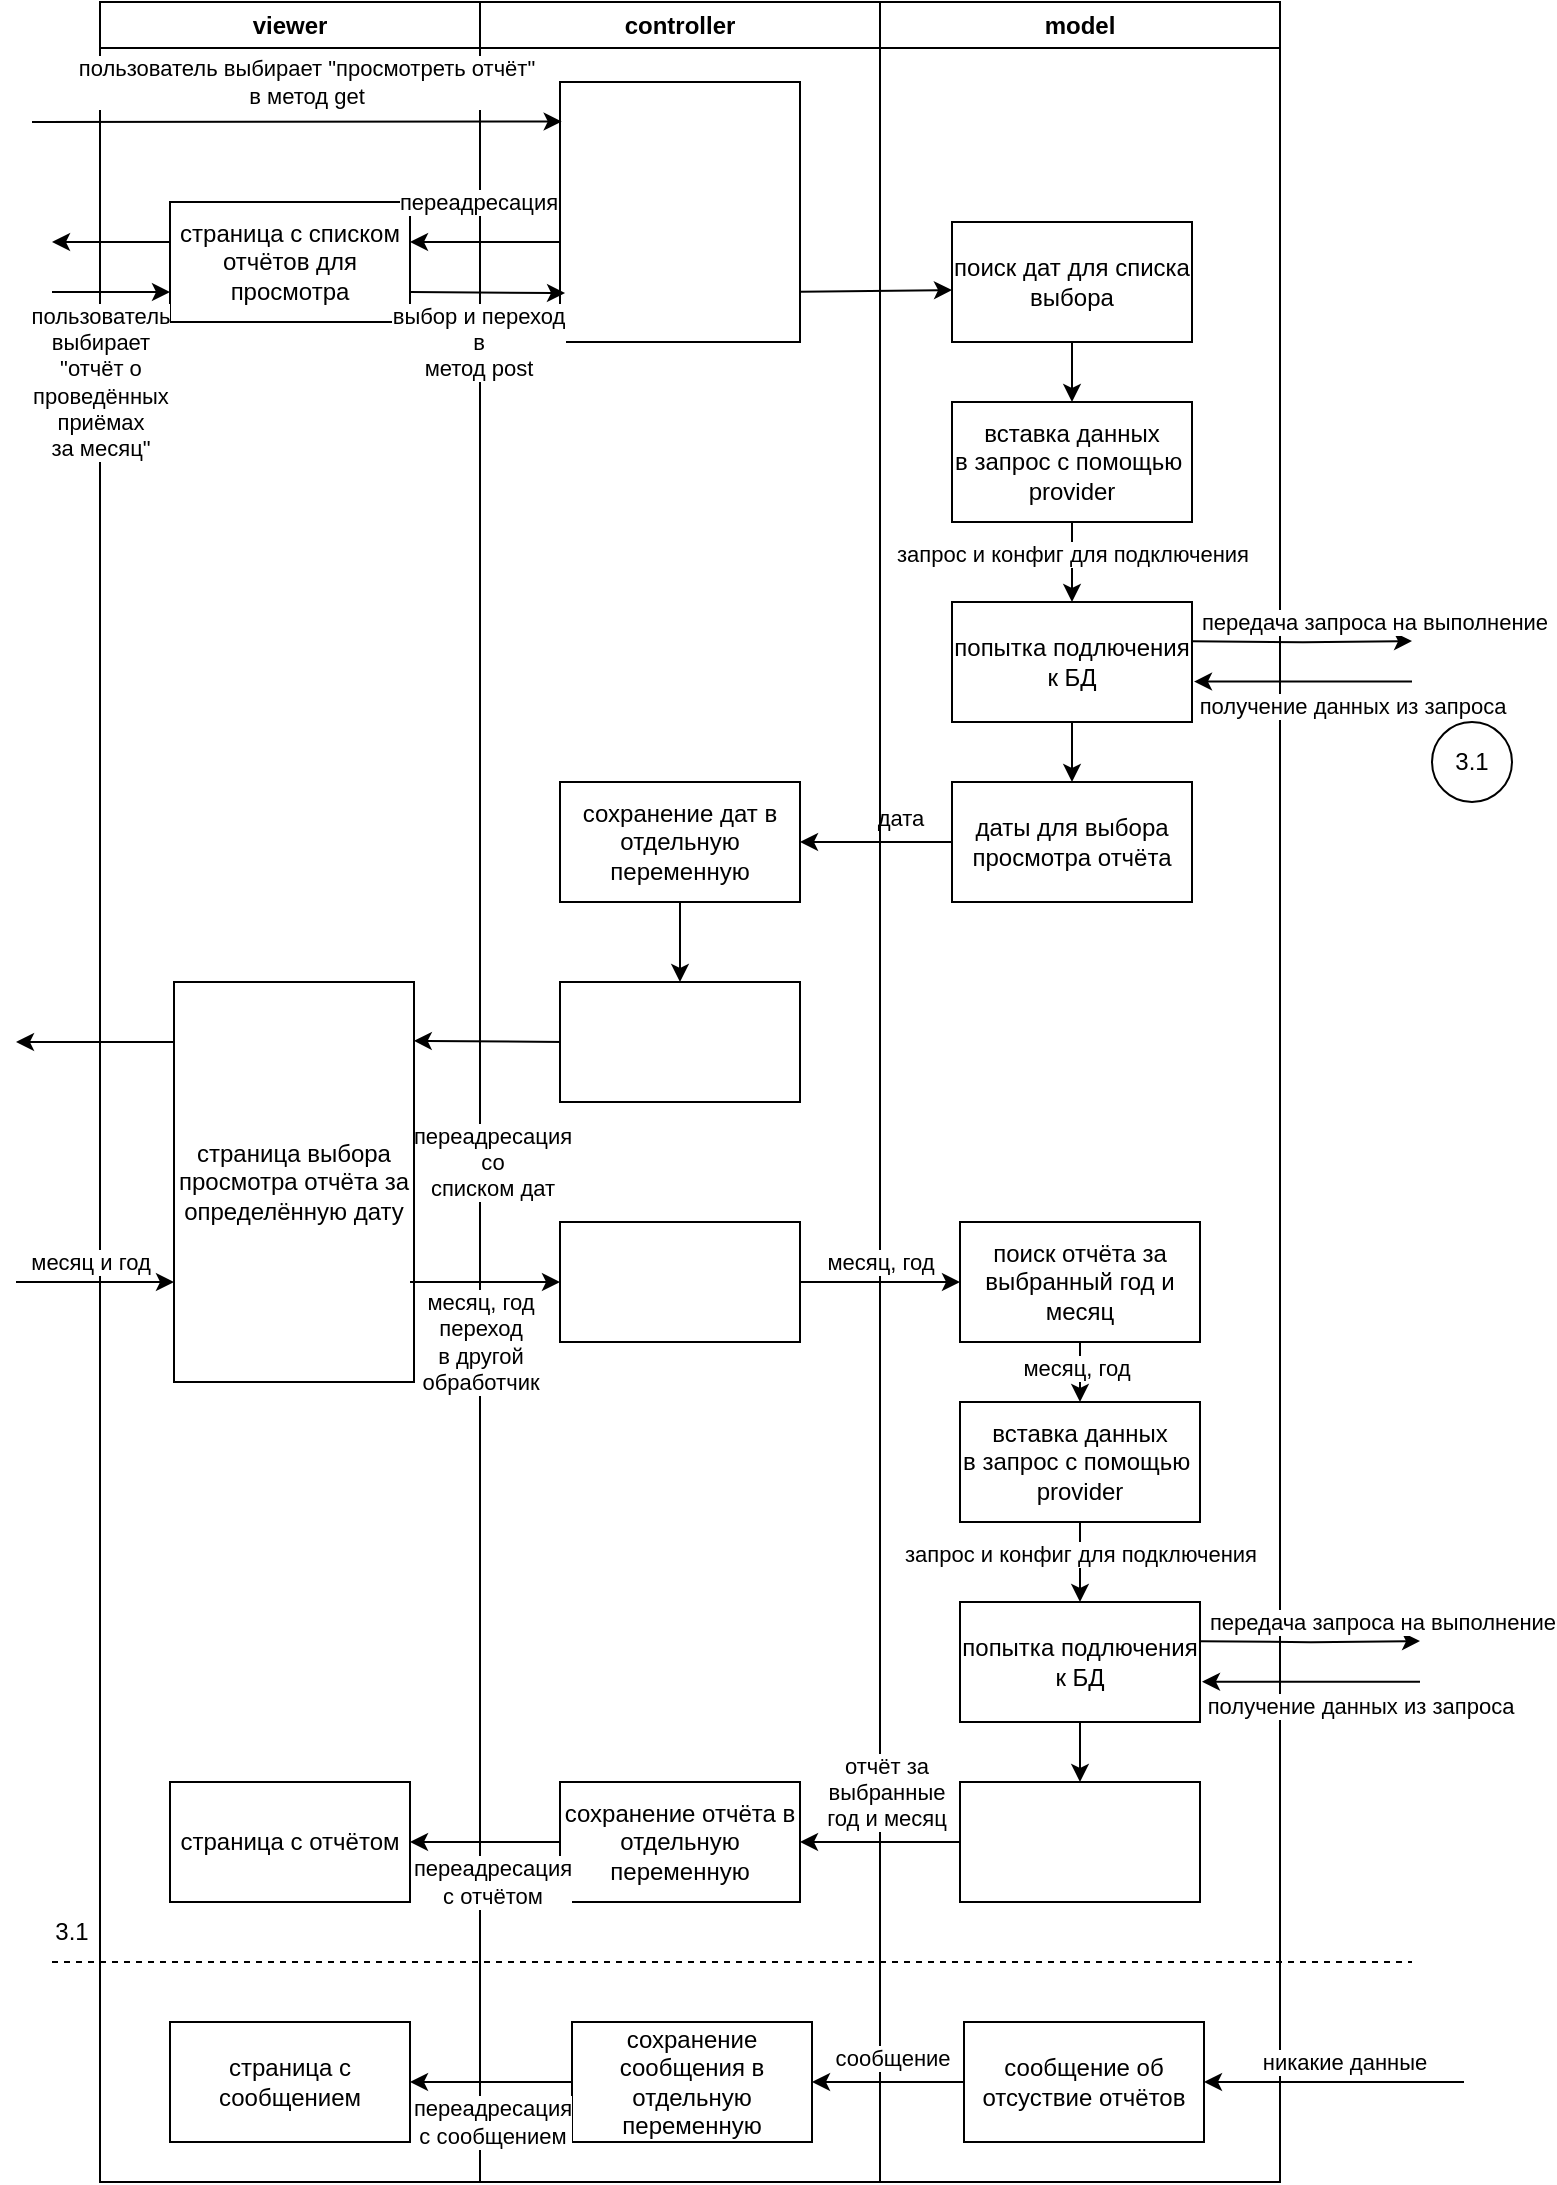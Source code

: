 <mxfile version="24.7.17">
  <diagram name="Страница — 1" id="LdLTfj-lvgIok6_mSB-F">
    <mxGraphModel dx="1985" dy="955" grid="1" gridSize="10" guides="1" tooltips="1" connect="1" arrows="1" fold="1" page="1" pageScale="1" pageWidth="827" pageHeight="1169" math="0" shadow="0">
      <root>
        <mxCell id="0" />
        <mxCell id="1" parent="0" />
        <mxCell id="dShI-NDeYbhsRi0nDRg--1" value="controller" style="swimlane;whiteSpace=wrap;html=1;" parent="1" vertex="1">
          <mxGeometry x="294" y="60" width="200" height="1090" as="geometry" />
        </mxCell>
        <mxCell id="dShI-NDeYbhsRi0nDRg--2" value="viewer" style="swimlane;whiteSpace=wrap;html=1;" parent="dShI-NDeYbhsRi0nDRg--1" vertex="1">
          <mxGeometry x="-190" width="190" height="1090" as="geometry" />
        </mxCell>
        <mxCell id="dShI-NDeYbhsRi0nDRg--3" value="страница с списком отчётов для просмотра" style="rounded=0;whiteSpace=wrap;html=1;" parent="dShI-NDeYbhsRi0nDRg--2" vertex="1">
          <mxGeometry x="35" y="100" width="120" height="60" as="geometry" />
        </mxCell>
        <mxCell id="dShI-NDeYbhsRi0nDRg--4" value="" style="endArrow=classic;html=1;rounded=0;entryX=1;entryY=0.5;entryDx=0;entryDy=0;" parent="dShI-NDeYbhsRi0nDRg--2" edge="1">
          <mxGeometry width="50" height="50" relative="1" as="geometry">
            <mxPoint x="236" y="120" as="sourcePoint" />
            <mxPoint x="155" y="120" as="targetPoint" />
          </mxGeometry>
        </mxCell>
        <mxCell id="dShI-NDeYbhsRi0nDRg--5" value="переадресация" style="edgeLabel;html=1;align=center;verticalAlign=middle;resizable=0;points=[];" parent="dShI-NDeYbhsRi0nDRg--4" vertex="1" connectable="0">
          <mxGeometry x="-0.14" y="2" relative="1" as="geometry">
            <mxPoint x="-12" y="-22" as="offset" />
          </mxGeometry>
        </mxCell>
        <mxCell id="dShI-NDeYbhsRi0nDRg--6" value="" style="endArrow=classic;html=1;rounded=0;" parent="dShI-NDeYbhsRi0nDRg--2" edge="1">
          <mxGeometry width="50" height="50" relative="1" as="geometry">
            <mxPoint x="35" y="120" as="sourcePoint" />
            <mxPoint x="-24" y="120" as="targetPoint" />
          </mxGeometry>
        </mxCell>
        <mxCell id="dShI-NDeYbhsRi0nDRg--16" value="" style="endArrow=classic;html=1;rounded=0;exitX=0;exitY=0.5;exitDx=0;exitDy=0;entryX=0.999;entryY=0.147;entryDx=0;entryDy=0;entryPerimeter=0;" parent="dShI-NDeYbhsRi0nDRg--2" target="dShI-NDeYbhsRi0nDRg--7" edge="1">
          <mxGeometry width="50" height="50" relative="1" as="geometry">
            <mxPoint x="232" y="520" as="sourcePoint" />
            <mxPoint x="158" y="518" as="targetPoint" />
          </mxGeometry>
        </mxCell>
        <mxCell id="dShI-NDeYbhsRi0nDRg--17" value="переадресация &lt;br&gt;со &lt;br&gt;списком дат" style="edgeLabel;html=1;align=center;verticalAlign=middle;resizable=0;points=[];" parent="dShI-NDeYbhsRi0nDRg--16" vertex="1" connectable="0">
          <mxGeometry x="0.327" y="-2" relative="1" as="geometry">
            <mxPoint x="14" y="62" as="offset" />
          </mxGeometry>
        </mxCell>
        <mxCell id="dShI-NDeYbhsRi0nDRg--7" value="страница выбора просмотра отчёта за определённую дату" style="rounded=0;whiteSpace=wrap;html=1;" parent="dShI-NDeYbhsRi0nDRg--2" vertex="1">
          <mxGeometry x="37" y="490" width="120" height="200" as="geometry" />
        </mxCell>
        <mxCell id="dShI-NDeYbhsRi0nDRg--8" value="" style="endArrow=classic;html=1;rounded=0;" parent="dShI-NDeYbhsRi0nDRg--2" edge="1">
          <mxGeometry width="50" height="50" relative="1" as="geometry">
            <mxPoint x="37" y="520" as="sourcePoint" />
            <mxPoint x="-42" y="520" as="targetPoint" />
          </mxGeometry>
        </mxCell>
        <mxCell id="dShI-NDeYbhsRi0nDRg--86" value="" style="endArrow=classic;html=1;rounded=0;entryX=0;entryY=0.75;entryDx=0;entryDy=0;" parent="dShI-NDeYbhsRi0nDRg--2" target="dShI-NDeYbhsRi0nDRg--7" edge="1">
          <mxGeometry width="50" height="50" relative="1" as="geometry">
            <mxPoint x="-42" y="640" as="sourcePoint" />
            <mxPoint x="268" y="690" as="targetPoint" />
          </mxGeometry>
        </mxCell>
        <mxCell id="dShI-NDeYbhsRi0nDRg--87" value="месяц и год" style="edgeLabel;html=1;align=center;verticalAlign=middle;resizable=0;points=[];" parent="dShI-NDeYbhsRi0nDRg--86" vertex="1" connectable="0">
          <mxGeometry x="-0.38" relative="1" as="geometry">
            <mxPoint x="12" y="-10" as="offset" />
          </mxGeometry>
        </mxCell>
        <mxCell id="dShI-NDeYbhsRi0nDRg--125" value="страница с отчётом" style="rounded=0;whiteSpace=wrap;html=1;" parent="dShI-NDeYbhsRi0nDRg--2" vertex="1">
          <mxGeometry x="35" y="890" width="120" height="60" as="geometry" />
        </mxCell>
        <mxCell id="dShI-NDeYbhsRi0nDRg--137" value="страница с сообщением" style="rounded=0;whiteSpace=wrap;html=1;" parent="dShI-NDeYbhsRi0nDRg--2" vertex="1">
          <mxGeometry x="35" y="1010" width="120" height="60" as="geometry" />
        </mxCell>
        <mxCell id="dShI-NDeYbhsRi0nDRg--18" value="" style="endArrow=classic;html=1;rounded=0;exitX=0.5;exitY=1;exitDx=0;exitDy=0;" parent="dShI-NDeYbhsRi0nDRg--1" source="dShI-NDeYbhsRi0nDRg--15" edge="1">
          <mxGeometry width="50" height="50" relative="1" as="geometry">
            <mxPoint x="126" y="730" as="sourcePoint" />
            <mxPoint x="100" y="490" as="targetPoint" />
          </mxGeometry>
        </mxCell>
        <mxCell id="dShI-NDeYbhsRi0nDRg--20" value="" style="rounded=0;whiteSpace=wrap;html=1;" parent="dShI-NDeYbhsRi0nDRg--1" vertex="1">
          <mxGeometry x="40" y="40" width="120" height="130" as="geometry" />
        </mxCell>
        <mxCell id="dShI-NDeYbhsRi0nDRg--21" value="" style="endArrow=classic;html=1;rounded=0;exitX=1;exitY=0.75;exitDx=0;exitDy=0;entryX=0.021;entryY=0.812;entryDx=0;entryDy=0;entryPerimeter=0;" parent="dShI-NDeYbhsRi0nDRg--1" source="dShI-NDeYbhsRi0nDRg--3" target="dShI-NDeYbhsRi0nDRg--20" edge="1">
          <mxGeometry width="50" height="50" relative="1" as="geometry">
            <mxPoint x="76" y="200" as="sourcePoint" />
            <mxPoint x="46" y="145" as="targetPoint" />
          </mxGeometry>
        </mxCell>
        <mxCell id="dShI-NDeYbhsRi0nDRg--22" value="выбор и переход &lt;br&gt;в &lt;br&gt;метод post" style="edgeLabel;html=1;align=center;verticalAlign=middle;resizable=0;points=[];" parent="dShI-NDeYbhsRi0nDRg--21" vertex="1" connectable="0">
          <mxGeometry x="-0.54" y="-1" relative="1" as="geometry">
            <mxPoint x="16" y="24" as="offset" />
          </mxGeometry>
        </mxCell>
        <mxCell id="dShI-NDeYbhsRi0nDRg--84" value="" style="endArrow=classic;html=1;rounded=0;exitX=0;exitY=0.5;exitDx=0;exitDy=0;entryX=1;entryY=0.5;entryDx=0;entryDy=0;" parent="dShI-NDeYbhsRi0nDRg--1" target="dShI-NDeYbhsRi0nDRg--15" edge="1">
          <mxGeometry width="50" height="50" relative="1" as="geometry">
            <mxPoint x="236" y="420" as="sourcePoint" />
            <mxPoint x="176" y="370" as="targetPoint" />
          </mxGeometry>
        </mxCell>
        <mxCell id="dShI-NDeYbhsRi0nDRg--85" value="дата" style="edgeLabel;html=1;align=center;verticalAlign=middle;resizable=0;points=[];" parent="dShI-NDeYbhsRi0nDRg--84" vertex="1" connectable="0">
          <mxGeometry x="0.324" relative="1" as="geometry">
            <mxPoint x="24" y="-12" as="offset" />
          </mxGeometry>
        </mxCell>
        <mxCell id="dShI-NDeYbhsRi0nDRg--15" value="сохранение дат в отдельную переменную" style="rounded=0;whiteSpace=wrap;html=1;" parent="dShI-NDeYbhsRi0nDRg--1" vertex="1">
          <mxGeometry x="40" y="390" width="120" height="60" as="geometry" />
        </mxCell>
        <mxCell id="dShI-NDeYbhsRi0nDRg--106" value="" style="rounded=0;whiteSpace=wrap;html=1;" parent="dShI-NDeYbhsRi0nDRg--1" vertex="1">
          <mxGeometry x="40" y="490" width="120" height="60" as="geometry" />
        </mxCell>
        <mxCell id="dShI-NDeYbhsRi0nDRg--9" value="" style="endArrow=classic;html=1;rounded=0;entryX=0;entryY=0.5;entryDx=0;entryDy=0;" parent="dShI-NDeYbhsRi0nDRg--1" target="dShI-NDeYbhsRi0nDRg--107" edge="1">
          <mxGeometry width="50" height="50" relative="1" as="geometry">
            <mxPoint x="-35" y="640" as="sourcePoint" />
            <mxPoint x="36" y="640" as="targetPoint" />
          </mxGeometry>
        </mxCell>
        <mxCell id="dShI-NDeYbhsRi0nDRg--10" value="месяц, год &lt;br&gt;переход&lt;br&gt;в другой &lt;br&gt;обработчик" style="edgeLabel;html=1;align=center;verticalAlign=middle;resizable=0;points=[];" parent="dShI-NDeYbhsRi0nDRg--9" vertex="1" connectable="0">
          <mxGeometry x="-0.095" y="1" relative="1" as="geometry">
            <mxPoint x="1" y="31" as="offset" />
          </mxGeometry>
        </mxCell>
        <mxCell id="dShI-NDeYbhsRi0nDRg--107" value="" style="rounded=0;whiteSpace=wrap;html=1;" parent="dShI-NDeYbhsRi0nDRg--1" vertex="1">
          <mxGeometry x="40" y="610" width="120" height="60" as="geometry" />
        </mxCell>
        <mxCell id="dShI-NDeYbhsRi0nDRg--122" value="сохранение отчёта в отдельную переменную" style="rounded=0;whiteSpace=wrap;html=1;" parent="dShI-NDeYbhsRi0nDRg--1" vertex="1">
          <mxGeometry x="40" y="890" width="120" height="60" as="geometry" />
        </mxCell>
        <mxCell id="dShI-NDeYbhsRi0nDRg--126" value="" style="endArrow=classic;html=1;rounded=0;entryX=1;entryY=0.5;entryDx=0;entryDy=0;" parent="dShI-NDeYbhsRi0nDRg--1" source="dShI-NDeYbhsRi0nDRg--122" target="dShI-NDeYbhsRi0nDRg--125" edge="1">
          <mxGeometry width="50" height="50" relative="1" as="geometry">
            <mxPoint x="166" y="970" as="sourcePoint" />
            <mxPoint x="216" y="920" as="targetPoint" />
          </mxGeometry>
        </mxCell>
        <mxCell id="dShI-NDeYbhsRi0nDRg--127" value="переадресация &lt;br&gt;с отчётом" style="edgeLabel;html=1;align=center;verticalAlign=middle;resizable=0;points=[];" parent="dShI-NDeYbhsRi0nDRg--126" vertex="1" connectable="0">
          <mxGeometry x="-0.353" relative="1" as="geometry">
            <mxPoint x="-10" y="20" as="offset" />
          </mxGeometry>
        </mxCell>
        <mxCell id="dShI-NDeYbhsRi0nDRg--31" value="model" style="swimlane;whiteSpace=wrap;html=1;" parent="1" vertex="1">
          <mxGeometry x="494" y="60" width="200" height="1090" as="geometry" />
        </mxCell>
        <mxCell id="dShI-NDeYbhsRi0nDRg--32" style="edgeStyle=orthogonalEdgeStyle;rounded=0;orthogonalLoop=1;jettySize=auto;html=1;exitX=0.5;exitY=1;exitDx=0;exitDy=0;entryX=0.5;entryY=0;entryDx=0;entryDy=0;" parent="dShI-NDeYbhsRi0nDRg--31" source="dShI-NDeYbhsRi0nDRg--33" target="dShI-NDeYbhsRi0nDRg--34" edge="1">
          <mxGeometry relative="1" as="geometry" />
        </mxCell>
        <mxCell id="dShI-NDeYbhsRi0nDRg--33" value="поиск дат для списка выбора" style="rounded=0;whiteSpace=wrap;html=1;" parent="dShI-NDeYbhsRi0nDRg--31" vertex="1">
          <mxGeometry x="36" y="110" width="120" height="60" as="geometry" />
        </mxCell>
        <mxCell id="dShI-NDeYbhsRi0nDRg--34" value="вставка данных&lt;br&gt;в запрос с помощью&amp;nbsp;&lt;br&gt;provider" style="rounded=0;whiteSpace=wrap;html=1;" parent="dShI-NDeYbhsRi0nDRg--31" vertex="1">
          <mxGeometry x="36" y="200" width="120" height="60" as="geometry" />
        </mxCell>
        <mxCell id="dShI-NDeYbhsRi0nDRg--35" value="попытка подлючения&lt;br&gt;к БД" style="rounded=0;whiteSpace=wrap;html=1;" parent="dShI-NDeYbhsRi0nDRg--31" vertex="1">
          <mxGeometry x="36" y="300" width="120" height="60" as="geometry" />
        </mxCell>
        <mxCell id="dShI-NDeYbhsRi0nDRg--36" value="" style="endArrow=classic;html=1;rounded=0;exitX=0.5;exitY=1;exitDx=0;exitDy=0;" parent="dShI-NDeYbhsRi0nDRg--31" source="dShI-NDeYbhsRi0nDRg--34" target="dShI-NDeYbhsRi0nDRg--35" edge="1">
          <mxGeometry width="50" height="50" relative="1" as="geometry">
            <mxPoint x="-134" y="230" as="sourcePoint" />
            <mxPoint x="-84" y="180" as="targetPoint" />
          </mxGeometry>
        </mxCell>
        <mxCell id="dShI-NDeYbhsRi0nDRg--37" value="запрос и конфиг для подключения" style="edgeLabel;html=1;align=center;verticalAlign=middle;resizable=0;points=[];" parent="dShI-NDeYbhsRi0nDRg--36" vertex="1" connectable="0">
          <mxGeometry x="-0.133" relative="1" as="geometry">
            <mxPoint y="-2" as="offset" />
          </mxGeometry>
        </mxCell>
        <mxCell id="dShI-NDeYbhsRi0nDRg--40" value="" style="endArrow=classic;html=1;rounded=0;exitX=1.002;exitY=0.807;exitDx=0;exitDy=0;exitPerimeter=0;" parent="dShI-NDeYbhsRi0nDRg--31" source="dShI-NDeYbhsRi0nDRg--20" edge="1">
          <mxGeometry width="50" height="50" relative="1" as="geometry">
            <mxPoint x="-64" y="144" as="sourcePoint" />
            <mxPoint x="36" y="144" as="targetPoint" />
          </mxGeometry>
        </mxCell>
        <mxCell id="dShI-NDeYbhsRi0nDRg--41" value="даты для выбора просмотра отчёта" style="rounded=0;whiteSpace=wrap;html=1;" parent="dShI-NDeYbhsRi0nDRg--31" vertex="1">
          <mxGeometry x="36" y="390" width="120" height="60" as="geometry" />
        </mxCell>
        <mxCell id="dShI-NDeYbhsRi0nDRg--108" value="поиск отчёта за выбранный год и месяц" style="rounded=0;whiteSpace=wrap;html=1;" parent="dShI-NDeYbhsRi0nDRg--31" vertex="1">
          <mxGeometry x="40" y="610" width="120" height="60" as="geometry" />
        </mxCell>
        <mxCell id="dShI-NDeYbhsRi0nDRg--110" value="вставка данных&lt;br&gt;в запрос с помощью&amp;nbsp;&lt;br&gt;provider" style="rounded=0;whiteSpace=wrap;html=1;" parent="dShI-NDeYbhsRi0nDRg--31" vertex="1">
          <mxGeometry x="40" y="700" width="120" height="60" as="geometry" />
        </mxCell>
        <mxCell id="dShI-NDeYbhsRi0nDRg--111" value="попытка подлючения&lt;br&gt;к БД" style="rounded=0;whiteSpace=wrap;html=1;" parent="dShI-NDeYbhsRi0nDRg--31" vertex="1">
          <mxGeometry x="40" y="800" width="120" height="60" as="geometry" />
        </mxCell>
        <mxCell id="dShI-NDeYbhsRi0nDRg--112" value="" style="endArrow=classic;html=1;rounded=0;exitX=0.5;exitY=1;exitDx=0;exitDy=0;" parent="dShI-NDeYbhsRi0nDRg--31" source="dShI-NDeYbhsRi0nDRg--110" target="dShI-NDeYbhsRi0nDRg--111" edge="1">
          <mxGeometry width="50" height="50" relative="1" as="geometry">
            <mxPoint x="-130" y="730" as="sourcePoint" />
            <mxPoint x="-80" y="680" as="targetPoint" />
          </mxGeometry>
        </mxCell>
        <mxCell id="dShI-NDeYbhsRi0nDRg--113" value="запрос и конфиг для подключения" style="edgeLabel;html=1;align=center;verticalAlign=middle;resizable=0;points=[];" parent="dShI-NDeYbhsRi0nDRg--112" vertex="1" connectable="0">
          <mxGeometry x="-0.133" relative="1" as="geometry">
            <mxPoint y="-2" as="offset" />
          </mxGeometry>
        </mxCell>
        <mxCell id="dShI-NDeYbhsRi0nDRg--116" value="" style="endArrow=classic;html=1;rounded=0;exitX=0.5;exitY=1;exitDx=0;exitDy=0;" parent="dShI-NDeYbhsRi0nDRg--31" source="dShI-NDeYbhsRi0nDRg--108" target="dShI-NDeYbhsRi0nDRg--110" edge="1">
          <mxGeometry width="50" height="50" relative="1" as="geometry">
            <mxPoint x="-34" y="760" as="sourcePoint" />
            <mxPoint x="16" y="710" as="targetPoint" />
          </mxGeometry>
        </mxCell>
        <mxCell id="dShI-NDeYbhsRi0nDRg--118" value="месяц, год" style="edgeLabel;html=1;align=center;verticalAlign=middle;resizable=0;points=[];" parent="dShI-NDeYbhsRi0nDRg--116" vertex="1" connectable="0">
          <mxGeometry x="-0.177" y="-2" relative="1" as="geometry">
            <mxPoint as="offset" />
          </mxGeometry>
        </mxCell>
        <mxCell id="dShI-NDeYbhsRi0nDRg--119" value="" style="rounded=0;whiteSpace=wrap;html=1;" parent="dShI-NDeYbhsRi0nDRg--31" vertex="1">
          <mxGeometry x="40" y="890" width="120" height="60" as="geometry" />
        </mxCell>
        <mxCell id="dShI-NDeYbhsRi0nDRg--131" value="" style="endArrow=classic;html=1;rounded=0;exitX=0;exitY=0.5;exitDx=0;exitDy=0;entryX=1;entryY=0.5;entryDx=0;entryDy=0;" parent="dShI-NDeYbhsRi0nDRg--31" target="dShI-NDeYbhsRi0nDRg--133" edge="1">
          <mxGeometry width="50" height="50" relative="1" as="geometry">
            <mxPoint x="42" y="1040" as="sourcePoint" />
            <mxPoint x="-18" y="990" as="targetPoint" />
          </mxGeometry>
        </mxCell>
        <mxCell id="dShI-NDeYbhsRi0nDRg--132" value="сообщение" style="edgeLabel;html=1;align=center;verticalAlign=middle;resizable=0;points=[];" parent="dShI-NDeYbhsRi0nDRg--131" vertex="1" connectable="0">
          <mxGeometry x="0.324" relative="1" as="geometry">
            <mxPoint x="14" y="-12" as="offset" />
          </mxGeometry>
        </mxCell>
        <mxCell id="dShI-NDeYbhsRi0nDRg--135" value="" style="endArrow=classic;html=1;rounded=0;entryX=1;entryY=0.5;entryDx=0;entryDy=0;" parent="dShI-NDeYbhsRi0nDRg--31" target="dShI-NDeYbhsRi0nDRg--134" edge="1">
          <mxGeometry width="50" height="50" relative="1" as="geometry">
            <mxPoint x="292" y="1040" as="sourcePoint" />
            <mxPoint x="-58" y="1030" as="targetPoint" />
          </mxGeometry>
        </mxCell>
        <mxCell id="dShI-NDeYbhsRi0nDRg--136" value="никакие данные" style="edgeLabel;html=1;align=center;verticalAlign=middle;resizable=0;points=[];" parent="dShI-NDeYbhsRi0nDRg--135" vertex="1" connectable="0">
          <mxGeometry x="-0.186" y="-2" relative="1" as="geometry">
            <mxPoint x="-7" y="-8" as="offset" />
          </mxGeometry>
        </mxCell>
        <mxCell id="dShI-NDeYbhsRi0nDRg--133" value="сохранение сообщения в отдельную переменную" style="rounded=0;whiteSpace=wrap;html=1;" parent="dShI-NDeYbhsRi0nDRg--31" vertex="1">
          <mxGeometry x="-154" y="1010" width="120" height="60" as="geometry" />
        </mxCell>
        <mxCell id="dShI-NDeYbhsRi0nDRg--134" value="сообщение об отсуствие отчётов" style="rounded=0;whiteSpace=wrap;html=1;" parent="dShI-NDeYbhsRi0nDRg--31" vertex="1">
          <mxGeometry x="42" y="1010" width="120" height="60" as="geometry" />
        </mxCell>
        <mxCell id="cPIrHKrrzlvt-_mO3PBo-6" value="" style="endArrow=classic;html=1;rounded=0;exitX=0.5;exitY=1;exitDx=0;exitDy=0;" edge="1" parent="dShI-NDeYbhsRi0nDRg--31" source="dShI-NDeYbhsRi0nDRg--35" target="dShI-NDeYbhsRi0nDRg--41">
          <mxGeometry width="50" height="50" relative="1" as="geometry">
            <mxPoint x="46" y="360" as="sourcePoint" />
            <mxPoint x="96" y="310" as="targetPoint" />
          </mxGeometry>
        </mxCell>
        <mxCell id="cPIrHKrrzlvt-_mO3PBo-7" style="edgeStyle=orthogonalEdgeStyle;rounded=0;orthogonalLoop=1;jettySize=auto;html=1;exitX=1;exitY=0.5;exitDx=0;exitDy=0;" edge="1" parent="dShI-NDeYbhsRi0nDRg--31">
          <mxGeometry relative="1" as="geometry">
            <mxPoint x="270" y="819.515" as="targetPoint" />
            <mxPoint x="160" y="819.61" as="sourcePoint" />
          </mxGeometry>
        </mxCell>
        <mxCell id="cPIrHKrrzlvt-_mO3PBo-8" value="передача запроса на выполнение" style="edgeLabel;html=1;align=center;verticalAlign=middle;resizable=0;points=[];" vertex="1" connectable="0" parent="cPIrHKrrzlvt-_mO3PBo-7">
          <mxGeometry x="0.209" relative="1" as="geometry">
            <mxPoint x="24" y="-10" as="offset" />
          </mxGeometry>
        </mxCell>
        <mxCell id="cPIrHKrrzlvt-_mO3PBo-9" value="" style="endArrow=classic;html=1;rounded=0;entryX=1.011;entryY=0.828;entryDx=0;entryDy=0;entryPerimeter=0;" edge="1" parent="dShI-NDeYbhsRi0nDRg--31">
          <mxGeometry width="50" height="50" relative="1" as="geometry">
            <mxPoint x="270" y="839.82" as="sourcePoint" />
            <mxPoint x="161" y="839.82" as="targetPoint" />
          </mxGeometry>
        </mxCell>
        <mxCell id="cPIrHKrrzlvt-_mO3PBo-10" value="получение данных из запроса" style="edgeLabel;html=1;align=center;verticalAlign=middle;resizable=0;points=[];" vertex="1" connectable="0" parent="cPIrHKrrzlvt-_mO3PBo-9">
          <mxGeometry x="-0.219" y="-3" relative="1" as="geometry">
            <mxPoint x="12" y="15" as="offset" />
          </mxGeometry>
        </mxCell>
        <mxCell id="cPIrHKrrzlvt-_mO3PBo-11" value="" style="endArrow=classic;html=1;rounded=0;exitX=0.5;exitY=1;exitDx=0;exitDy=0;entryX=0.5;entryY=0;entryDx=0;entryDy=0;" edge="1" parent="dShI-NDeYbhsRi0nDRg--31" source="dShI-NDeYbhsRi0nDRg--111" target="dShI-NDeYbhsRi0nDRg--119">
          <mxGeometry width="50" height="50" relative="1" as="geometry">
            <mxPoint x="126" y="950" as="sourcePoint" />
            <mxPoint x="176" y="900" as="targetPoint" />
          </mxGeometry>
        </mxCell>
        <mxCell id="dShI-NDeYbhsRi0nDRg--78" value="" style="endArrow=classic;html=1;rounded=0;entryX=0.007;entryY=0.152;entryDx=0;entryDy=0;entryPerimeter=0;" parent="1" target="dShI-NDeYbhsRi0nDRg--20" edge="1">
          <mxGeometry width="50" height="50" relative="1" as="geometry">
            <mxPoint x="70" y="120" as="sourcePoint" />
            <mxPoint x="330" y="120" as="targetPoint" />
          </mxGeometry>
        </mxCell>
        <mxCell id="dShI-NDeYbhsRi0nDRg--79" value="пользователь выбирает &quot;просмотреть отчёт&quot; &lt;br&gt;в метод get" style="edgeLabel;html=1;align=center;verticalAlign=middle;resizable=0;points=[];" parent="dShI-NDeYbhsRi0nDRg--78" vertex="1" connectable="0">
          <mxGeometry x="0.176" y="-3" relative="1" as="geometry">
            <mxPoint x="-19" y="-23" as="offset" />
          </mxGeometry>
        </mxCell>
        <mxCell id="dShI-NDeYbhsRi0nDRg--80" value="" style="endArrow=classic;html=1;rounded=0;entryX=0;entryY=0.75;entryDx=0;entryDy=0;" parent="1" target="dShI-NDeYbhsRi0nDRg--3" edge="1">
          <mxGeometry width="50" height="50" relative="1" as="geometry">
            <mxPoint x="80" y="205" as="sourcePoint" />
            <mxPoint x="390" y="210" as="targetPoint" />
          </mxGeometry>
        </mxCell>
        <mxCell id="dShI-NDeYbhsRi0nDRg--81" value="пользователь &lt;br&gt;выбирает &lt;br&gt;&quot;отчёт о &lt;br&gt;проведённых &lt;br&gt;приёмах &lt;br&gt;за месяц&quot;" style="edgeLabel;html=1;align=center;verticalAlign=middle;resizable=0;points=[];" parent="dShI-NDeYbhsRi0nDRg--80" vertex="1" connectable="0">
          <mxGeometry x="0.144" relative="1" as="geometry">
            <mxPoint x="-10" y="45" as="offset" />
          </mxGeometry>
        </mxCell>
        <mxCell id="dShI-NDeYbhsRi0nDRg--109" value="" style="endArrow=classic;html=1;rounded=0;exitX=1;exitY=0.5;exitDx=0;exitDy=0;entryX=0;entryY=0.5;entryDx=0;entryDy=0;" parent="1" source="dShI-NDeYbhsRi0nDRg--107" target="dShI-NDeYbhsRi0nDRg--108" edge="1">
          <mxGeometry width="50" height="50" relative="1" as="geometry">
            <mxPoint x="360" y="820" as="sourcePoint" />
            <mxPoint x="410" y="770" as="targetPoint" />
          </mxGeometry>
        </mxCell>
        <mxCell id="dShI-NDeYbhsRi0nDRg--117" value="месяц, год" style="edgeLabel;html=1;align=center;verticalAlign=middle;resizable=0;points=[];" parent="dShI-NDeYbhsRi0nDRg--109" vertex="1" connectable="0">
          <mxGeometry x="-0.452" y="-1" relative="1" as="geometry">
            <mxPoint x="18" y="-11" as="offset" />
          </mxGeometry>
        </mxCell>
        <mxCell id="dShI-NDeYbhsRi0nDRg--123" value="" style="endArrow=classic;html=1;rounded=0;entryX=1;entryY=0.5;entryDx=0;entryDy=0;" parent="1" source="dShI-NDeYbhsRi0nDRg--119" target="dShI-NDeYbhsRi0nDRg--122" edge="1">
          <mxGeometry width="50" height="50" relative="1" as="geometry">
            <mxPoint x="460" y="1030" as="sourcePoint" />
            <mxPoint x="510" y="980" as="targetPoint" />
          </mxGeometry>
        </mxCell>
        <mxCell id="dShI-NDeYbhsRi0nDRg--124" value="отчёт за &lt;br&gt;выбранные &lt;br&gt;год и месяц" style="edgeLabel;html=1;align=center;verticalAlign=middle;resizable=0;points=[];" parent="dShI-NDeYbhsRi0nDRg--123" vertex="1" connectable="0">
          <mxGeometry x="-0.307" relative="1" as="geometry">
            <mxPoint x="-10" y="-25" as="offset" />
          </mxGeometry>
        </mxCell>
        <mxCell id="dShI-NDeYbhsRi0nDRg--128" value="" style="endArrow=none;dashed=1;html=1;rounded=0;" parent="1" edge="1">
          <mxGeometry width="50" height="50" relative="1" as="geometry">
            <mxPoint x="80" y="1040" as="sourcePoint" />
            <mxPoint x="760" y="1040" as="targetPoint" />
          </mxGeometry>
        </mxCell>
        <mxCell id="dShI-NDeYbhsRi0nDRg--129" value="3.1" style="text;html=1;align=center;verticalAlign=middle;whiteSpace=wrap;rounded=0;" parent="1" vertex="1">
          <mxGeometry x="60" y="1010" width="60" height="30" as="geometry" />
        </mxCell>
        <mxCell id="dShI-NDeYbhsRi0nDRg--130" value="3.1" style="ellipse;whiteSpace=wrap;html=1;aspect=fixed;" parent="1" vertex="1">
          <mxGeometry x="770" y="420" width="40" height="40" as="geometry" />
        </mxCell>
        <mxCell id="dShI-NDeYbhsRi0nDRg--138" value="" style="endArrow=classic;html=1;rounded=0;exitX=0;exitY=0.5;exitDx=0;exitDy=0;" parent="1" source="dShI-NDeYbhsRi0nDRg--133" target="dShI-NDeYbhsRi0nDRg--137" edge="1">
          <mxGeometry width="50" height="50" relative="1" as="geometry">
            <mxPoint x="420" y="1070" as="sourcePoint" />
            <mxPoint x="470" y="1020" as="targetPoint" />
          </mxGeometry>
        </mxCell>
        <mxCell id="dShI-NDeYbhsRi0nDRg--139" value="переадресация &lt;br&gt;с сообщением" style="edgeLabel;html=1;align=center;verticalAlign=middle;resizable=0;points=[];" parent="dShI-NDeYbhsRi0nDRg--138" vertex="1" connectable="0">
          <mxGeometry x="0.381" y="-1" relative="1" as="geometry">
            <mxPoint x="16" y="21" as="offset" />
          </mxGeometry>
        </mxCell>
        <mxCell id="cPIrHKrrzlvt-_mO3PBo-2" style="edgeStyle=orthogonalEdgeStyle;rounded=0;orthogonalLoop=1;jettySize=auto;html=1;exitX=1;exitY=0.5;exitDx=0;exitDy=0;" edge="1" parent="1">
          <mxGeometry relative="1" as="geometry">
            <mxPoint x="760" y="379.495" as="targetPoint" />
            <mxPoint x="650" y="379.59" as="sourcePoint" />
          </mxGeometry>
        </mxCell>
        <mxCell id="cPIrHKrrzlvt-_mO3PBo-3" value="передача запроса на выполнение" style="edgeLabel;html=1;align=center;verticalAlign=middle;resizable=0;points=[];" vertex="1" connectable="0" parent="cPIrHKrrzlvt-_mO3PBo-2">
          <mxGeometry x="0.209" relative="1" as="geometry">
            <mxPoint x="24" y="-10" as="offset" />
          </mxGeometry>
        </mxCell>
        <mxCell id="cPIrHKrrzlvt-_mO3PBo-4" value="" style="endArrow=classic;html=1;rounded=0;entryX=1.011;entryY=0.828;entryDx=0;entryDy=0;entryPerimeter=0;" edge="1" parent="1">
          <mxGeometry width="50" height="50" relative="1" as="geometry">
            <mxPoint x="760" y="399.8" as="sourcePoint" />
            <mxPoint x="651" y="399.8" as="targetPoint" />
          </mxGeometry>
        </mxCell>
        <mxCell id="cPIrHKrrzlvt-_mO3PBo-5" value="получение данных из запроса" style="edgeLabel;html=1;align=center;verticalAlign=middle;resizable=0;points=[];" vertex="1" connectable="0" parent="cPIrHKrrzlvt-_mO3PBo-4">
          <mxGeometry x="-0.219" y="-3" relative="1" as="geometry">
            <mxPoint x="12" y="15" as="offset" />
          </mxGeometry>
        </mxCell>
      </root>
    </mxGraphModel>
  </diagram>
</mxfile>

